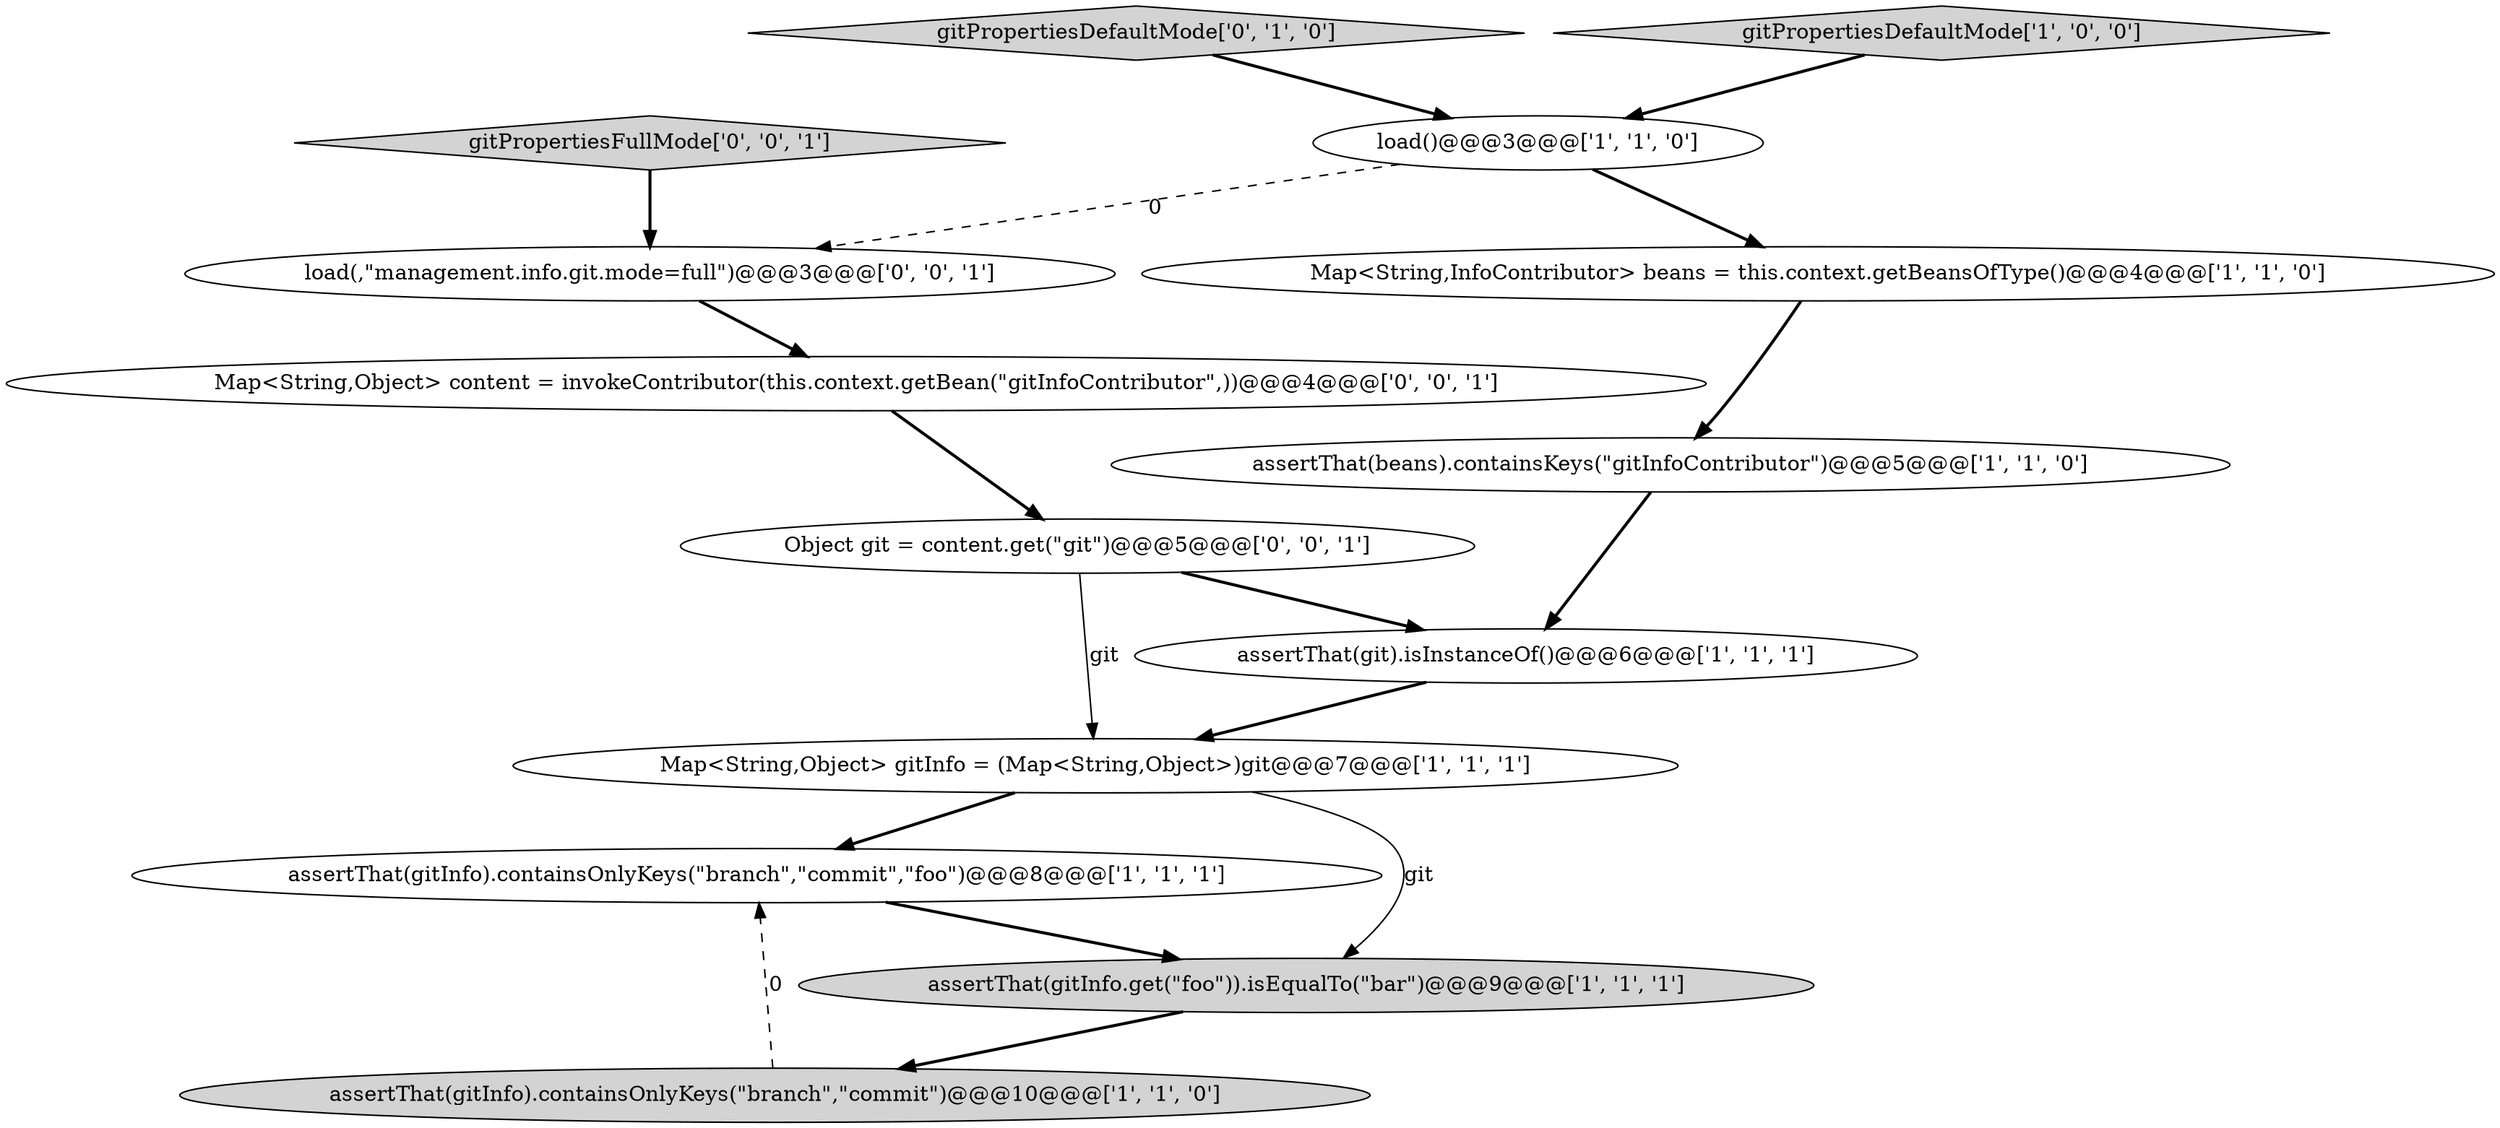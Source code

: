 digraph {
6 [style = filled, label = "assertThat(gitInfo).containsOnlyKeys(\"branch\",\"commit\",\"foo\")@@@8@@@['1', '1', '1']", fillcolor = white, shape = ellipse image = "AAA0AAABBB1BBB"];
7 [style = filled, label = "assertThat(beans).containsKeys(\"gitInfoContributor\")@@@5@@@['1', '1', '0']", fillcolor = white, shape = ellipse image = "AAA0AAABBB1BBB"];
10 [style = filled, label = "Object git = content.get(\"git\")@@@5@@@['0', '0', '1']", fillcolor = white, shape = ellipse image = "AAA0AAABBB3BBB"];
12 [style = filled, label = "Map<String,Object> content = invokeContributor(this.context.getBean(\"gitInfoContributor\",))@@@4@@@['0', '0', '1']", fillcolor = white, shape = ellipse image = "AAA0AAABBB3BBB"];
0 [style = filled, label = "assertThat(git).isInstanceOf()@@@6@@@['1', '1', '1']", fillcolor = white, shape = ellipse image = "AAA0AAABBB1BBB"];
13 [style = filled, label = "load(,\"management.info.git.mode=full\")@@@3@@@['0', '0', '1']", fillcolor = white, shape = ellipse image = "AAA0AAABBB3BBB"];
8 [style = filled, label = "load()@@@3@@@['1', '1', '0']", fillcolor = white, shape = ellipse image = "AAA0AAABBB1BBB"];
9 [style = filled, label = "gitPropertiesDefaultMode['0', '1', '0']", fillcolor = lightgray, shape = diamond image = "AAA0AAABBB2BBB"];
1 [style = filled, label = "assertThat(gitInfo.get(\"foo\")).isEqualTo(\"bar\")@@@9@@@['1', '1', '1']", fillcolor = lightgray, shape = ellipse image = "AAA0AAABBB1BBB"];
4 [style = filled, label = "Map<String,InfoContributor> beans = this.context.getBeansOfType()@@@4@@@['1', '1', '0']", fillcolor = white, shape = ellipse image = "AAA0AAABBB1BBB"];
3 [style = filled, label = "gitPropertiesDefaultMode['1', '0', '0']", fillcolor = lightgray, shape = diamond image = "AAA0AAABBB1BBB"];
5 [style = filled, label = "Map<String,Object> gitInfo = (Map<String,Object>)git@@@7@@@['1', '1', '1']", fillcolor = white, shape = ellipse image = "AAA0AAABBB1BBB"];
2 [style = filled, label = "assertThat(gitInfo).containsOnlyKeys(\"branch\",\"commit\")@@@10@@@['1', '1', '0']", fillcolor = lightgray, shape = ellipse image = "AAA0AAABBB1BBB"];
11 [style = filled, label = "gitPropertiesFullMode['0', '0', '1']", fillcolor = lightgray, shape = diamond image = "AAA0AAABBB3BBB"];
8->13 [style = dashed, label="0"];
6->1 [style = bold, label=""];
1->2 [style = bold, label=""];
7->0 [style = bold, label=""];
12->10 [style = bold, label=""];
13->12 [style = bold, label=""];
8->4 [style = bold, label=""];
5->1 [style = solid, label="git"];
5->6 [style = bold, label=""];
2->6 [style = dashed, label="0"];
11->13 [style = bold, label=""];
9->8 [style = bold, label=""];
3->8 [style = bold, label=""];
4->7 [style = bold, label=""];
10->0 [style = bold, label=""];
0->5 [style = bold, label=""];
10->5 [style = solid, label="git"];
}
